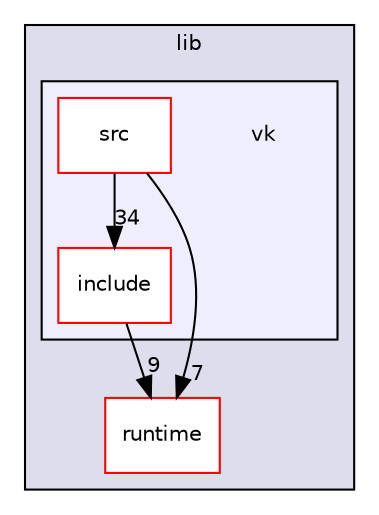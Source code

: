 digraph "vk" {
  compound=true
  node [ fontsize="10", fontname="Helvetica"];
  edge [ labelfontsize="10", labelfontname="Helvetica"];
  subgraph clusterdir_97aefd0d527b934f1d99a682da8fe6a9 {
    graph [ bgcolor="#ddddee", pencolor="black", label="lib" fontname="Helvetica", fontsize="10", URL="dir_97aefd0d527b934f1d99a682da8fe6a9.html"]
  dir_bacc0c93d90f14ec72dd74ece09979fb [shape=box label="runtime" fillcolor="white" style="filled" color="red" URL="dir_bacc0c93d90f14ec72dd74ece09979fb.html"];
  subgraph clusterdir_f24f4fdd59688f4e2fd114a89d2b5d0b {
    graph [ bgcolor="#eeeeff", pencolor="black", label="" URL="dir_f24f4fdd59688f4e2fd114a89d2b5d0b.html"];
    dir_f24f4fdd59688f4e2fd114a89d2b5d0b [shape=plaintext label="vk"];
  dir_2fa8417925308be52a9c60106667e5c1 [shape=box label="include" fillcolor="white" style="filled" color="red" URL="dir_2fa8417925308be52a9c60106667e5c1.html"];
  dir_c97a612163e380b45c407a9992d45cb5 [shape=box label="src" fillcolor="white" style="filled" color="red" URL="dir_c97a612163e380b45c407a9992d45cb5.html"];
  }
  }
  dir_2fa8417925308be52a9c60106667e5c1->dir_bacc0c93d90f14ec72dd74ece09979fb [headlabel="9", labeldistance=1.5 headhref="dir_000004_000019.html"];
  dir_c97a612163e380b45c407a9992d45cb5->dir_2fa8417925308be52a9c60106667e5c1 [headlabel="34", labeldistance=1.5 headhref="dir_000002_000004.html"];
  dir_c97a612163e380b45c407a9992d45cb5->dir_bacc0c93d90f14ec72dd74ece09979fb [headlabel="7", labeldistance=1.5 headhref="dir_000002_000019.html"];
}

